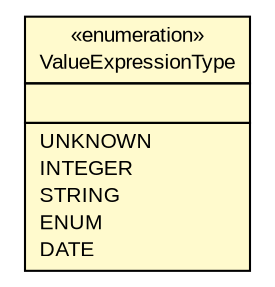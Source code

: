 #!/usr/local/bin/dot
#
# Class diagram 
# Generated by UMLGraph version R5_6 (http://www.umlgraph.org/)
#

digraph G {
	edge [fontname="arial",fontsize=10,labelfontname="arial",labelfontsize=10];
	node [fontname="arial",fontsize=10,shape=plaintext];
	nodesep=0.25;
	ranksep=0.5;
	// com.github.mkolisnyk.aerial.expressions.ValueExpressionType
	c4912 [label=<<table title="com.github.mkolisnyk.aerial.expressions.ValueExpressionType" border="0" cellborder="1" cellspacing="0" cellpadding="2" port="p" bgcolor="lemonChiffon" href="./ValueExpressionType.html">
		<tr><td><table border="0" cellspacing="0" cellpadding="1">
<tr><td align="center" balign="center"> &#171;enumeration&#187; </td></tr>
<tr><td align="center" balign="center"> ValueExpressionType </td></tr>
		</table></td></tr>
		<tr><td><table border="0" cellspacing="0" cellpadding="1">
<tr><td align="left" balign="left">  </td></tr>
		</table></td></tr>
		<tr><td><table border="0" cellspacing="0" cellpadding="1">
<tr><td align="left" balign="left"> UNKNOWN </td></tr>
<tr><td align="left" balign="left"> INTEGER </td></tr>
<tr><td align="left" balign="left"> STRING </td></tr>
<tr><td align="left" balign="left"> ENUM </td></tr>
<tr><td align="left" balign="left"> DATE </td></tr>
		</table></td></tr>
		</table>>, URL="./ValueExpressionType.html", fontname="arial", fontcolor="black", fontsize=10.0];
}

